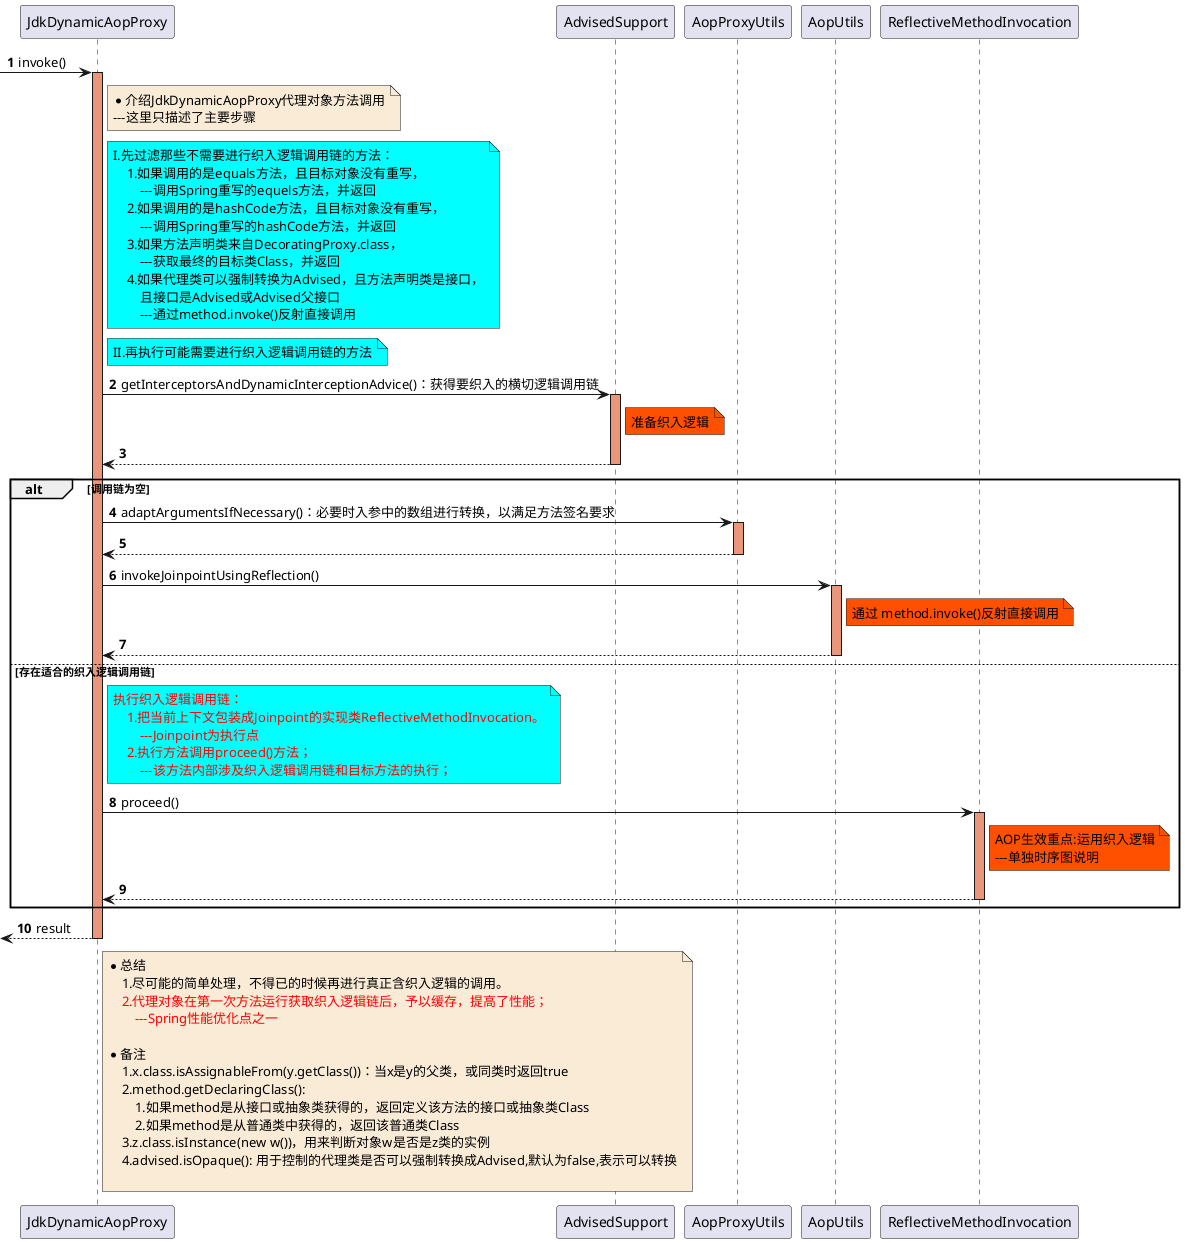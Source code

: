 @startuml

autonumber

-> JdkDynamicAopProxy: invoke()

note right of JdkDynamicAopProxy #FAEBD7
    *介绍JdkDynamicAopProxy代理对象方法调用
    ---这里只描述了主要步骤
end note
activate JdkDynamicAopProxy #DarkSalmon
    note right of JdkDynamicAopProxy #aqua
        I.先过滤那些不需要进行织入逻辑调用链的方法：
            1.如果调用的是equals方法，且目标对象没有重写，
                ---调用Spring重写的equels方法，并返回
            2.如果调用的是hashCode方法，且目标对象没有重写，
                ---调用Spring重写的hashCode方法，并返回
            3.如果方法声明类来自DecoratingProxy.class，
                ---获取最终的目标类Class，并返回
            4.如果代理类可以强制转换为Advised，且方法声明类是接口，
                且接口是Advised或Advised父接口
                ---通过method.invoke()反射直接调用
    end note

    note right of JdkDynamicAopProxy #aqua
        II.再执行可能需要进行织入逻辑调用链的方法
    end note
    JdkDynamicAopProxy-> AdvisedSupport:getInterceptorsAndDynamicInterceptionAdvice()：获得要织入的横切逻辑调用链
    activate AdvisedSupport #DarkSalmon
        note right of AdvisedSupport #FF5000
           准备织入逻辑
        end note
    AdvisedSupport --> JdkDynamicAopProxy
    deactivate AdvisedSupport

    alt 调用链为空
        JdkDynamicAopProxy-> AopProxyUtils:adaptArgumentsIfNecessary()：必要时入参中的数组进行转换，以满足方法签名要求
        activate AopProxyUtils #DarkSalmon
        AopProxyUtils --> JdkDynamicAopProxy
        deactivate AopProxyUtils

        JdkDynamicAopProxy-> AopUtils:invokeJoinpointUsingReflection()
        activate AopUtils #DarkSalmon
            note right of AopUtils #FF5000
               通过 method.invoke()反射直接调用
            end note
        AopUtils --> JdkDynamicAopProxy
        deactivate AopUtils

    else 存在适合的织入逻辑调用链
        note right of JdkDynamicAopProxy #aqua
            <font color=red>执行织入逻辑调用链：</font>
                <font color=red>1.把当前上下文包装成Joinpoint的实现类ReflectiveMethodInvocation。</font>
                    <font color=red>---Joinpoint为执行点</font>
                <font color=red>2.执行方法调用proceed()方法；</font>
                    <font color=red>---该方法内部涉及织入逻辑调用链和目标方法的执行；</font>
        end note
        JdkDynamicAopProxy-> ReflectiveMethodInvocation:proceed()
        activate ReflectiveMethodInvocation #DarkSalmon
            note right of ReflectiveMethodInvocation #FF5000
                AOP生效重点:运用织入逻辑
                ---单独时序图说明
            end note
        ReflectiveMethodInvocation --> JdkDynamicAopProxy
        deactivate ReflectiveMethodInvocation

    end

<-- JdkDynamicAopProxy : result
deactivate JdkDynamicAopProxy

note right of JdkDynamicAopProxy #FAEBD7
*总结
    1.尽可能的简单处理，不得已的时候再进行真正含织入逻辑的调用。
    <font color=red>2.代理对象在第一次方法运行获取织入逻辑链后，予以缓存，提高了性能；</font>
        <font color=red>---Spring性能优化点之一</font>

*备注
    1.x.class.isAssignableFrom(y.getClass())：当x是y的父类，或同类时返回true
    2.method.getDeclaringClass():
        1.如果method是从接口或抽象类获得的，返回定义该方法的接口或抽象类Class
        2.如果method是从普通类中获得的，返回该普通类Class
    3.z.class.isInstance(new w())，用来判断对象w是否是z类的实例
    4.advised.isOpaque(): 用于控制的代理类是否可以强制转换成Advised,默认为false,表示可以转换

end note

@enduml